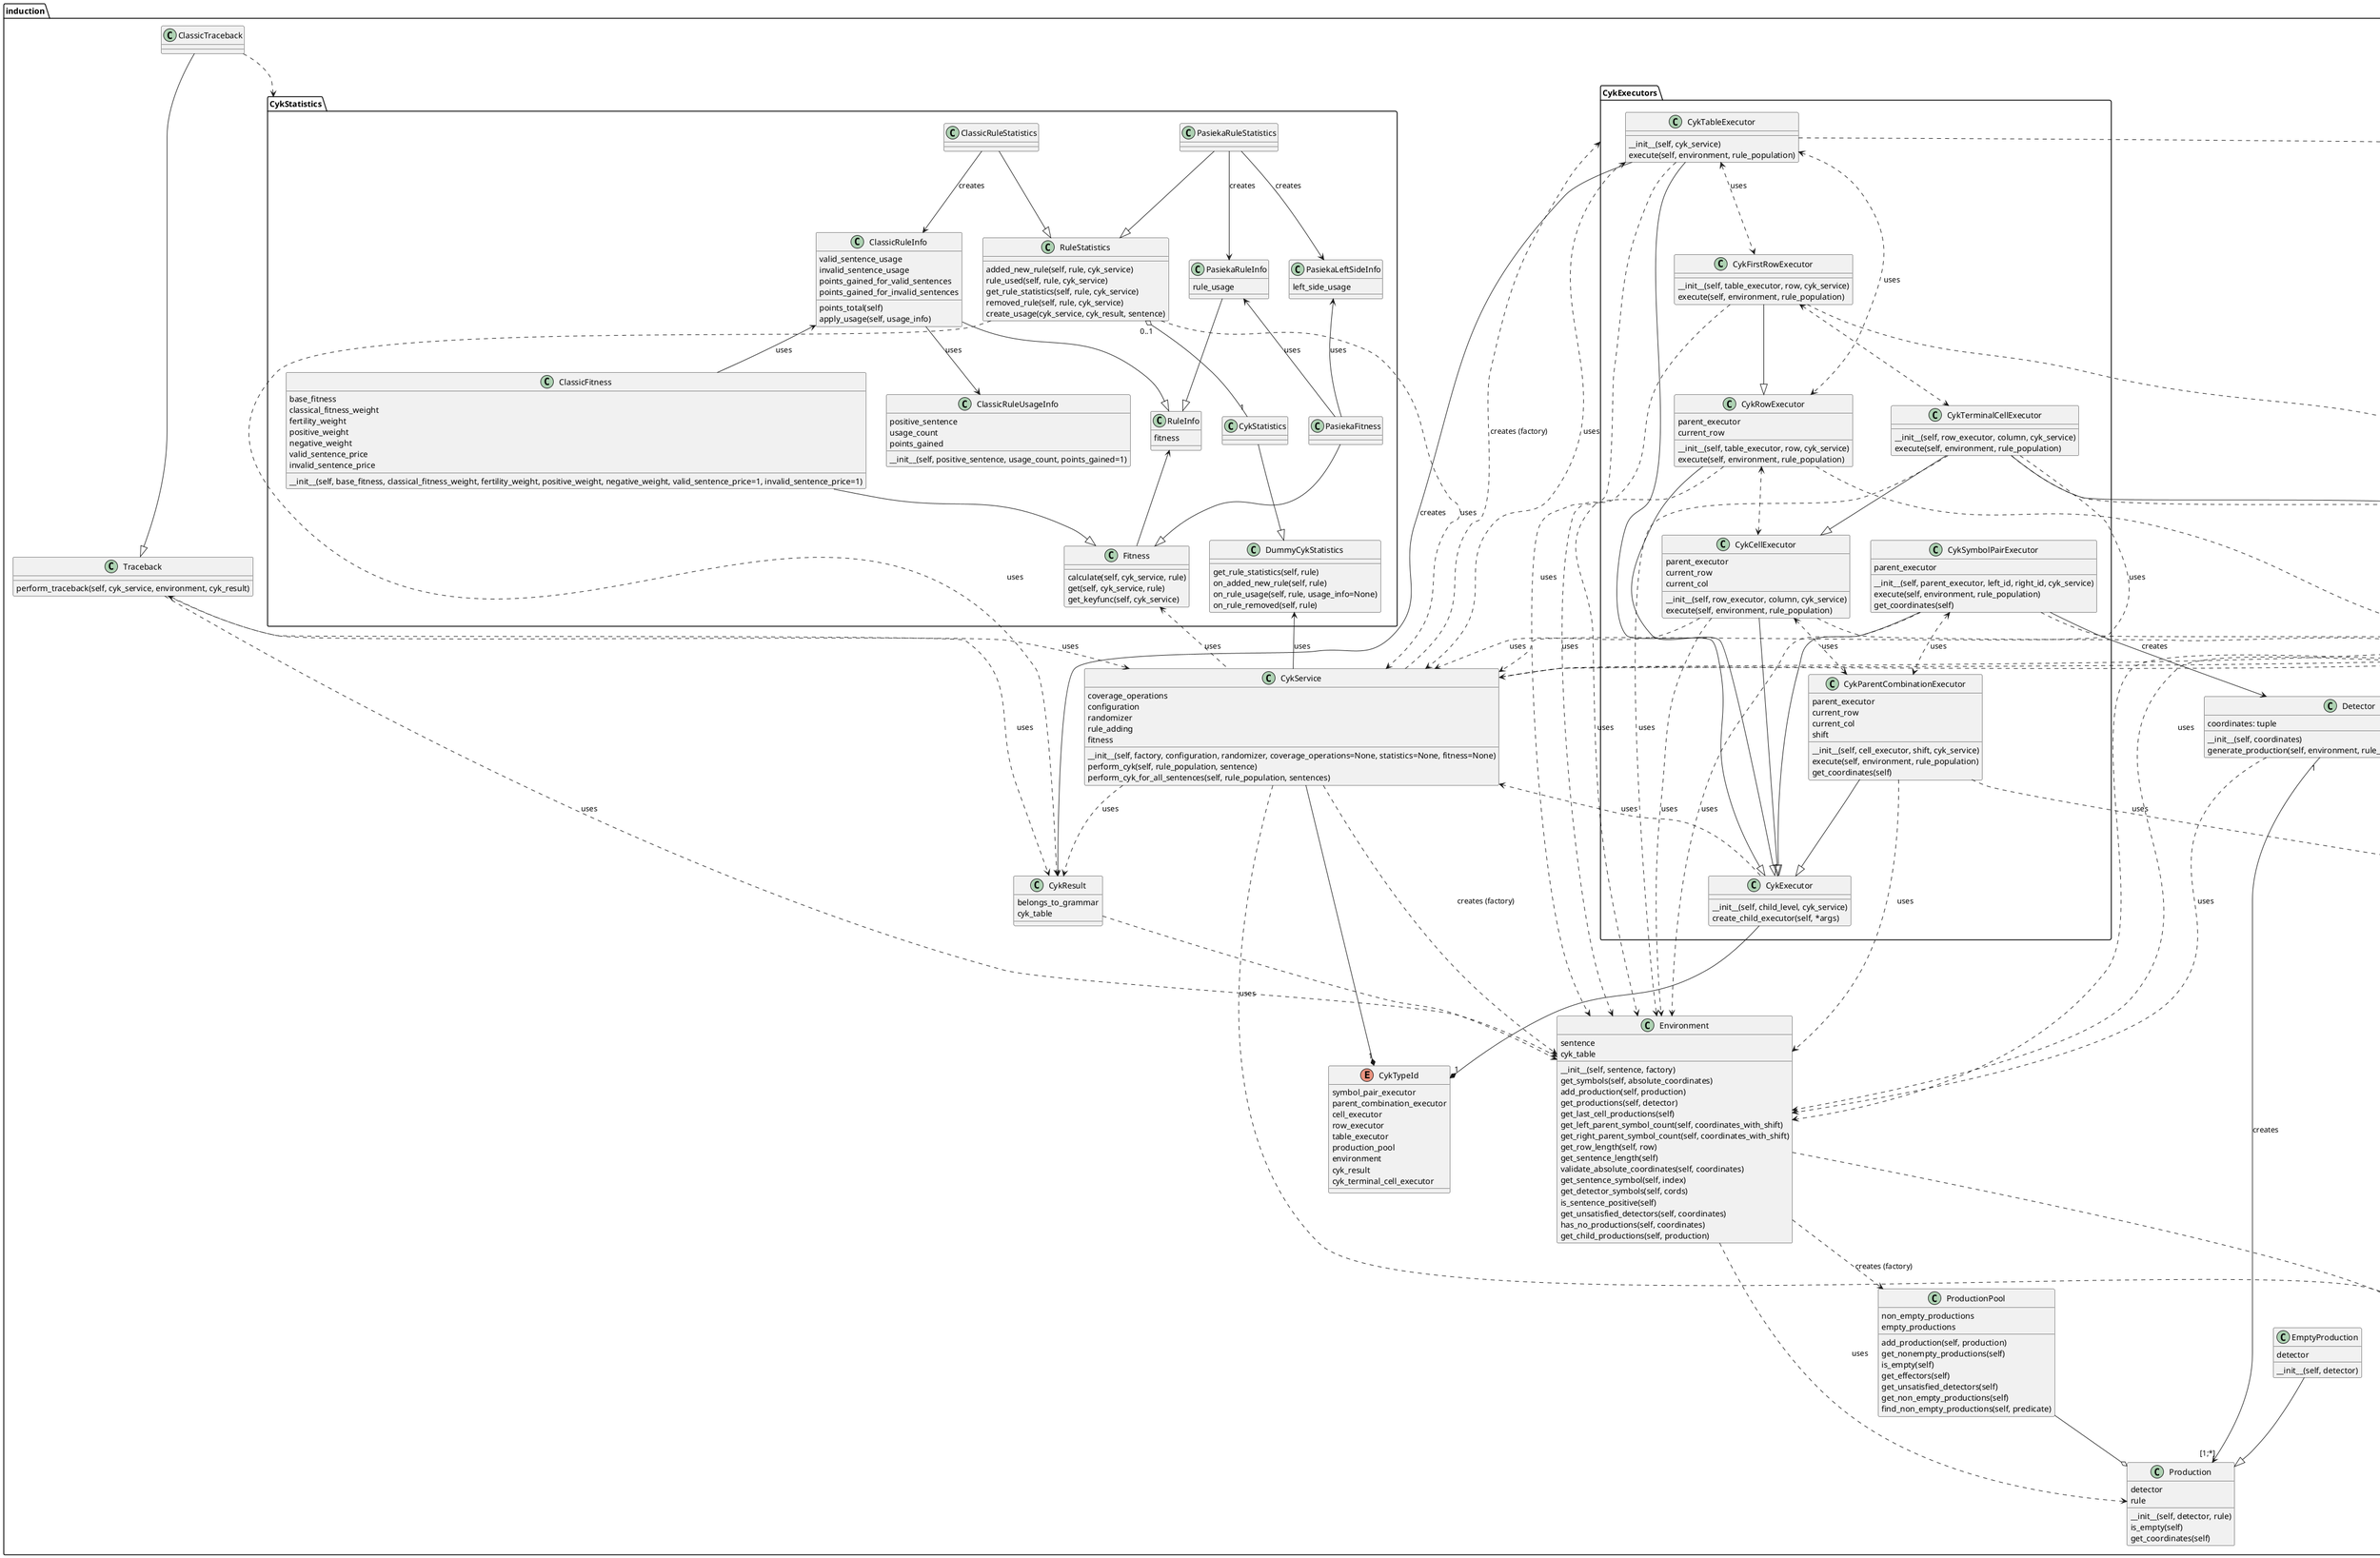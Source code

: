 @startuml
package induction {

    Detector ..> RulePopulation: uses
    Detector "1" --> "[1;*]" Production: creates
    Detector ..> Environment: uses
    Detector : __init__(self, coordinates)
    Detector : generate_production(self, environment, rule_population): list<Production>
    Detector : coordinates: tuple

    ProductionPool --o Production
    ProductionPool : non_empty_productions
    ProductionPool : empty_productions
    ProductionPool : add_production(self, production)
    ProductionPool : get_nonempty_productions(self)
    ProductionPool : is_empty(self)
    ProductionPool : get_effectors(self)
    ProductionPool : get_unsatisfied_detectors(self)
    ProductionPool : get_non_empty_productions(self)
    ProductionPool : find_non_empty_productions(self, predicate)

    Production : __init__(self, detector, rule)
    Production : detector
    Production : rule
    Production : is_empty(self)
    Production : get_coordinates(self)


    EmptyProduction --|> Production
    EmptyProduction : __init__(self, detector)
    EmptyProduction : detector


    enum CykTypeId {
        symbol_pair_executor
        parent_combination_executor
        cell_executor
        row_executor
        table_executor
        production_pool
        environment
        cyk_result
        cyk_terminal_cell_executor
    }

    class CykService
    CykService : __init__(self, factory, configuration, randomizer, coverage_operations=None, statistics=None, fitness=None)
    CykService : coverage_operations
    CykService : configuration
    CykService : randomizer
    CykService : rule_adding
    CykService : fitness
    CykService : perform_cyk(self, rule_population, sentence)
    CykService : perform_cyk_for_all_sentences(self, rule_population, sentences)
    CykService ..> CykExecutors: creates (factory)
    CykService ..> Sentence: uses
    CykService ..> CykResult: uses
    CykService ..> Environment: creates (factory)
    CykService --* "1" CykTypeId

    package CykExecutors {
    '&begin_cyk_executors

        CykExecutor --* "1" CykTypeId
        CykExecutor ..> CykService: uses
        CykExecutor : __init__(self, child_level, cyk_service)
        CykExecutor : create_child_executor(self, *args)

        CykSymbolPairExecutor --|> CykExecutor
        CykSymbolPairExecutor --> Detector: creates
        CykSymbolPairExecutor ..> RulePopulation: uses
        CykSymbolPairExecutor ..> Environment: uses
        CykSymbolPairExecutor <..> CykParentCombinationExecutor: uses
        CykSymbolPairExecutor : __init__(self, parent_executor, left_id, right_id, cyk_service)
        CykSymbolPairExecutor : execute(self, environment, rule_population)
        CykSymbolPairExecutor : get_coordinates(self)
        CykSymbolPairExecutor : parent_executor

        CykParentCombinationExecutor --|> CykExecutor
        CykParentCombinationExecutor ..> RulePopulation: uses
        CykParentCombinationExecutor ..> Environment: uses
        CykParentCombinationExecutor : __init__(self, cell_executor, shift, cyk_service)
        CykParentCombinationExecutor : parent_executor
        CykParentCombinationExecutor : current_row
        CykParentCombinationExecutor : current_col
        CykParentCombinationExecutor : shift
        CykParentCombinationExecutor : execute(self, environment, rule_population)
        CykParentCombinationExecutor : get_coordinates(self)

        CykCellExecutor --|> CykExecutor
        CykCellExecutor ..> CykService: uses
        CykCellExecutor ..> RulePopulation: uses
        CykCellExecutor ..> Environment: uses
        CykCellExecutor <..> CykParentCombinationExecutor: uses
        CykCellExecutor : __init__(self, row_executor, column, cyk_service)
        CykCellExecutor : parent_executor
        CykCellExecutor : current_row
        CykCellExecutor : current_col
        CykCellExecutor : execute(self, environment, rule_population)

        CykRowExecutor --|> CykExecutor
        CykRowExecutor ..> RulePopulation: uses
        CykRowExecutor ..> Environment: uses
        CykRowExecutor <..> CykCellExecutor
        CykRowExecutor : __init__(self, table_executor, row, cyk_service)
        CykRowExecutor : parent_executor
        CykRowExecutor : current_row
        CykRowExecutor : execute(self, environment, rule_population)

        CykTableExecutor --|> CykExecutor
        CykTableExecutor <..> CykService: uses
        CykTableExecutor ..> RulePopulation: uses
        CykTableExecutor ..> Environment: uses
        CykTableExecutor <..> CykRowExecutor: uses
        CykTableExecutor : __init__(self, cyk_service)
        CykTableExecutor : execute(self, environment, rule_population)
        CykTableExecutor --> CykResult: creates
        CykTableExecutor <..> CykFirstRowExecutor: uses

        CykFirstRowExecutor --|> CykRowExecutor
        CykFirstRowExecutor ..> RulePopulation: uses
        CykFirstRowExecutor ..> Environment: uses
        CykFirstRowExecutor : __init__(self, table_executor, row, cyk_service)
        CykFirstRowExecutor : execute(self, environment, rule_population)
        CykFirstRowExecutor <..> CykTerminalCellExecutor

        CykTerminalCellExecutor --|> CykCellExecutor
        CykTerminalCellExecutor ..> CykService: uses
        CykTerminalCellExecutor ..> RulePopulation: uses
        CykTerminalCellExecutor ..> Environment: uses
        CykTerminalCellExecutor : __init__(self, row_executor, column, cyk_service)
        CykTerminalCellExecutor : execute(self, environment, rule_population)
        CykTerminalCellExecutor --> Detector: creates

    '&end_cyk_executors
    }

    class CykResult
    CykResult : belongs_to_grammar
    CykResult : cyk_table
    CykResult ..> Environment

    '&alt_cyk_executors CykExecutors ..> Environment: uses
    '&alt_cyk_executors CykExecutors ..> CykService: uses
    '&alt_cyk_executors CykExecutors ..> Production: uses
    '&alt_cyk_executors CykExecutors ..> RulePopulation: uses
    '&alt_cyk_executors CykExecutors --> CykResult: creates
    '&alt_cyk_executors CykExecutors --* "1" CykTypeId
    '&alt_cyk_executors CykExecutors --> Detector: creates

    Environment ..* "1" Sentence
    Environment : __init__(self, sentence, factory)
    Environment : sentence
    Environment : cyk_table
    Environment : get_symbols(self, absolute_coordinates)
    Environment : add_production(self, production)
    Environment : get_productions(self, detector)
    Environment : get_last_cell_productions(self)
    Environment : get_left_parent_symbol_count(self, coordinates_with_shift)
    Environment : get_right_parent_symbol_count(self, coordinates_with_shift)
    Environment : get_row_length(self, row)
    Environment : get_sentence_length(self)
    Environment : validate_absolute_coordinates(self, coordinates)
    Environment : get_sentence_symbol(self, index)
    Environment : get_detector_symbols(self, cords)
    Environment : is_sentence_positive(self)
    Environment : get_unsatisfied_detectors(self, coordinates)
    Environment : has_no_productions(self, coordinates)
    Environment : get_child_productions(self, production)

    Environment ..> ProductionPool: creates (factory)
    Environment ..> Production: uses

    SymbolTranslator --> Symbol: translates

    Sentence --o Symbol
    Sentence : __init__(self, symbols, is_positive_sentence=None)
    Sentence : is_positive_sentence
    Sentence : __len__(self)
    Sentence : get_symbol(self, index)

    class Symbol
    Symbol : __init__(self, symbol_id)

    class RulePopulation
    RulePopulation : __init__(self, starting_symbol, universal_symbol=None, previous_instance=None)
    RulePopulation : starting_symbol
    RulePopulation : universal_symbol
    RulePopulation : max_terminal_symbols
    RulePopulation : add_rule(self, rule)
    RulePopulation : get_rules_by_right(self, pair)
    RulePopulation : get_terminal_rules(self, symbol)
    RulePopulation : get_random_non_terminal_symbol(self, randomizer)
    RulePopulation : get_random_rules(self, randomizer, terminal, size)
    RulePopulation : remove_rule(self, rule)
    RulePopulation --o Rule
    RulePopulation --> Symbol: creates

    Rule : __init__(self, parent, left_child, right_child)
    Rule : parent
    Rule : left_child
    Rule : right_child
    Rule : is_terminal_rule(self)

    TerminalRule --|> Rule
    TerminalRule : __init__(self, parent, child)

    package CykStatistics {
        '&begin_cyk_statistics

        class Fitness
        Fitness : calculate(self, cyk_service, rule)
        Fitness : get(self, cyk_service, rule)
        Fitness : get_keyfunc(self, cyk_service)
        Fitness <.. CykService: uses

        class PasiekaFitness
        PasiekaFitness --|> Fitness

        class ClassicFitness
        ClassicFitness : __init__(self, base_fitness, classical_fitness_weight, fertility_weight, positive_weight, negative_weight, valid_sentence_price=1, invalid_sentence_price=1)
        ClassicFitness : base_fitness
        ClassicFitness : classical_fitness_weight
        ClassicFitness : fertility_weight
        ClassicFitness : positive_weight
        ClassicFitness : negative_weight
        ClassicFitness : valid_sentence_price
        ClassicFitness : invalid_sentence_price
        ClassicFitness --|> Fitness

        class DummyCykStatistics
        DummyCykStatistics : get_rule_statistics(self, rule)
        DummyCykStatistics : on_added_new_rule(self, rule)
        DummyCykStatistics : on_rule_usage(self, rule, usage_info=None)
        DummyCykStatistics : on_rule_removed(self, rule)
        DummyCykStatistics <-- CykService: uses

        class CykStatistics
        CykStatistics --|> DummyCykStatistics

        class RuleInfo
        RuleInfo : fitness
        RuleInfo <-- Fitness

        class RuleStatistics
        RuleStatistics : added_new_rule(self, rule, cyk_service)
        RuleStatistics : rule_used(self, rule, cyk_service)
        RuleStatistics : get_rule_statistics(self, rule, cyk_service)
        RuleStatistics : removed_rule(self, rule, cyk_service)
        RuleStatistics : create_usage(cyk_service, cyk_result, sentence)
        RuleStatistics "0..1" o-- "1" CykStatistics
        RuleStatistics ..> CykService: uses
        RuleStatistics ..> CykResult: uses


        class PasiekaRuleInfo
        PasiekaRuleInfo --|> RuleInfo
        PasiekaRuleInfo : rule_usage
        PasiekaRuleInfo <-- PasiekaFitness: uses

        class PasiekaLeftSideInfo
        PasiekaLeftSideInfo : left_side_usage
        PasiekaLeftSideInfo <-- PasiekaFitness: uses

        class PasiekaRuleStatistics
        PasiekaRuleStatistics --|> RuleStatistics
        PasiekaRuleStatistics --> PasiekaRuleInfo: creates
        PasiekaRuleStatistics --> PasiekaLeftSideInfo: creates

        class ClassicRuleUsageInfo
        ClassicRuleUsageInfo : __init__(self, positive_sentence, usage_count, points_gained=1)
        ClassicRuleUsageInfo : positive_sentence
        ClassicRuleUsageInfo : usage_count
        ClassicRuleUsageInfo : points_gained

        class ClassicRuleInfo
        ClassicRuleInfo --|> RuleInfo
        ClassicRuleInfo : valid_sentence_usage
        ClassicRuleInfo : invalid_sentence_usage
        ClassicRuleInfo : points_gained_for_valid_sentences
        ClassicRuleInfo : points_gained_for_invalid_sentences
        ClassicRuleInfo : points_total(self)
        ClassicRuleInfo : apply_usage(self, usage_info)
        ClassicRuleInfo <-- ClassicFitness: uses
        ClassicRuleInfo --> ClassicRuleUsageInfo: uses

        class ClassicRuleStatistics
        ClassicRuleStatistics --|> RuleStatistics
        ClassicRuleStatistics --> ClassicRuleInfo: creates


        '&end_cyk_statistics
    }

    '&alt_cyk_statistics CykStatistics <-- CykService: uses
    '&alt_cyk_statistics CykStatistics ..> CykResult: uses



    enum CoverageType {
        unknown_terminal_symbol
        no_effector_found
        no_starting_symbol
    }

    package Coverage {
        '&begin_coverage

        enum AddingRuleStrategyHint {
            expand_population
            control_population_size
        }

        package RuleAdding {

            class AddingRuleStrategy
            AddingRuleStrategy : is_applicable(self, strategy_hint)
            AddingRuleStrategy : apply(self, cyk_service, rule, rule_population)
            AddingRuleStrategy ..> RulePopulation: uses
            AddingRuleStrategy ..> Rule: uses

            class SimpleAddingRuleStrategy
            SimpleAddingRuleStrategy --|> AddingRuleStrategy

            class AddingRuleWithCrowdingStrategy
            AddingRuleWithCrowdingStrategy : rule_affinity(left, right)
            AddingRuleWithCrowdingStrategy : replace_rule(old, new, rule_population, cyk_service)
            AddingRuleWithCrowdingStrategy --|> AddingRuleStrategy

            class AddingRuleSupervisor
            AddingRuleSupervisor : adding_rule_strategies
            AddingRuleSupervisor : add_rule(self, rule, rule_population, cyk_service, strategy_hint=expand_population)
            AddingRuleSupervisor ..* "1..*" AddingRuleStrategy
            AddingRuleSupervisor ..> AddingRuleStrategyHint: uses
            AddingRuleSupervisor "1" *.. CykService
        }

        package CoverageOperators {

            class CoverageOperator
            CoverageOperator : chance
            CoverageOperator : coverage_type
            CoverageOperator : adding_rule_strategy_type
            CoverageOperator : __init__(self, coverage_type, adding_rule_strategy_type=expand_population)
            CoverageOperator : cover(self, cyk_service, environment, rule_population, coordinates)
            CoverageOperator : cover_impl(self, cyk_service, environment, rule_population, coordinates)
            CoverageOperator : get_chance(self, cyk_service)
            CoverageOperator ..> Environment: uses
            CoverageOperator ..> RulePopulation: uses
            CoverageOperator --> CoverageType: uses
            CoverageOperator --> AddingRuleStrategyHint: uses
            CoverageOperator ..> AddingRuleSupervisor: uses

            class TerminalCoverageOperator
            TerminalCoverageOperator --|> CoverageOperator

            class UniversalCoverageOperator
            UniversalCoverageOperator --|> CoverageOperator

            class StartingCoverageOperator
            StartingCoverageOperator --|> CoverageOperator

            class AggressiveCoverageOperator
            AggressiveCoverageOperator --|> CoverageOperator

            class FullCoverageOperator
            FullCoverageOperator --|> CoverageOperator

            class CoverageOperations
            CoverageOperations : __init__(self)
            CoverageOperations : operators
            CoverageOperations : perform_coverage(self, cyk_service, coverage_type, environment, rule_population, coordinates)
            CoverageOperations "0" --* "*" CoverageOperator
            CoverageOperations ..> Environment: uses
            CoverageOperations ..> RulePopulation: uses
            CoverageOperations --> Rule: creates
            CoverageOperations ..> CykService: uses
            CoverageOperations "1" *.. CykService
        }

        '&end_coverage
    }

    '&alt_coverage Coverage ..> Environment: uses
    '&alt_coverage Coverage ..> RulePopulation: uses
    '&alt_coverage Coverage --> Rule: creates
    '&alt_coverage Coverage ..> CykService: uses
    '&alt_coverage Coverage "1" *.. CykService
    '&alt_coverage Coverage --> CoverageType: uses


    class Traceback
    Traceback : perform_traceback(self, cyk_service, environment, cyk_result)
    Traceback ..> Environment: uses
    Traceback ..> CykResult: uses
    Traceback <..> CykService: uses

    class ClassicTraceback
    ClassicTraceback --|> Traceback
    ClassicTraceback ..> CykStatistics

}

package datalayer {
    SymbolTranslator --() ExternalSymbol: translates
}

@enduml
